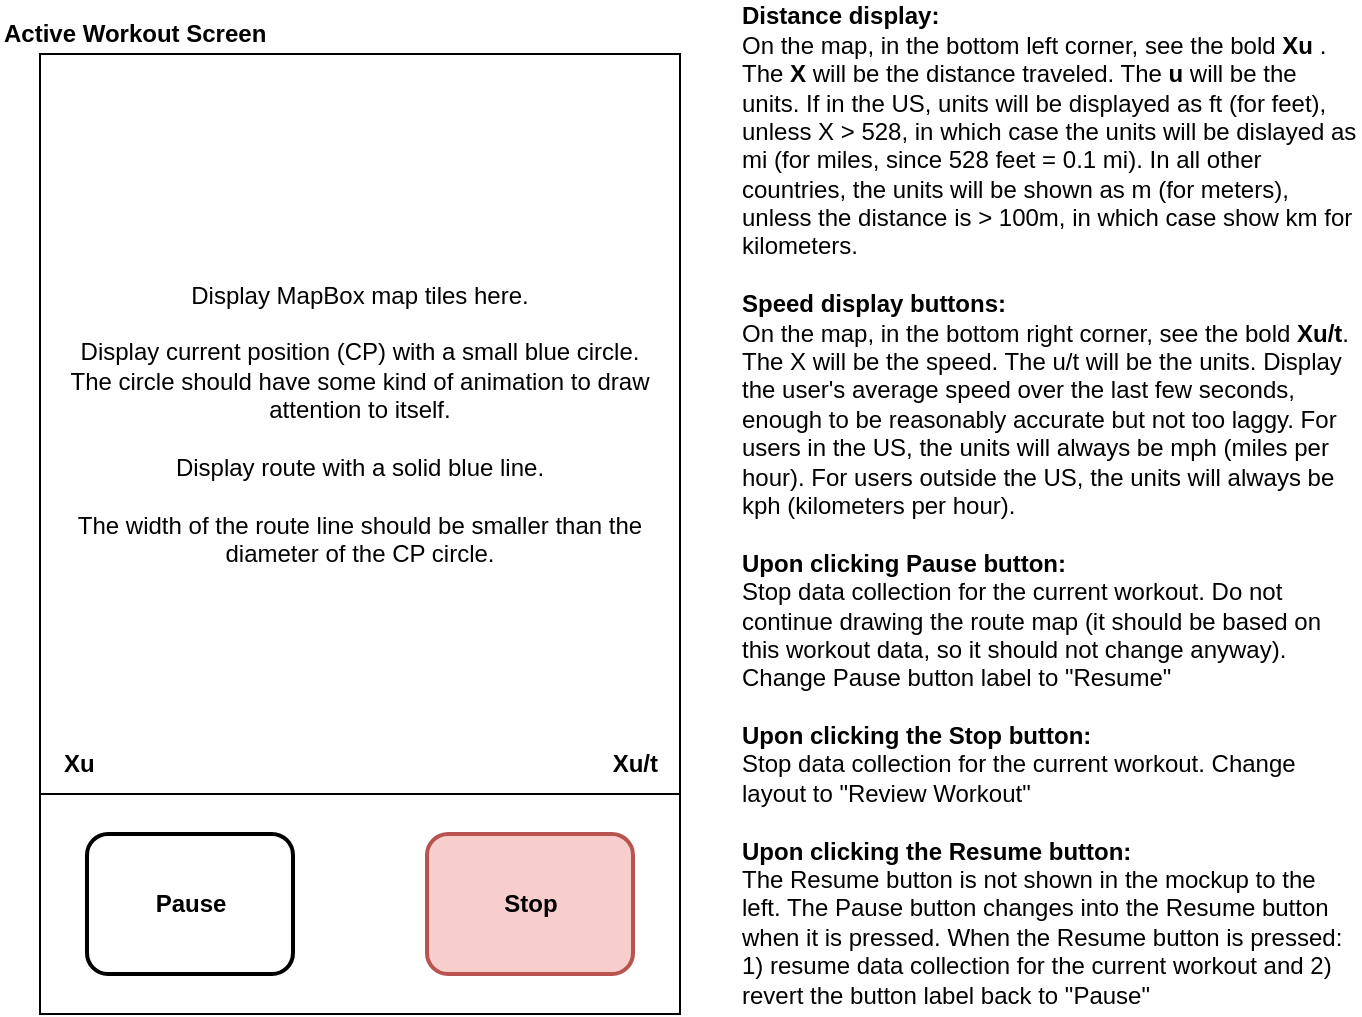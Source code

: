 <mxfile version="10.6.3" type="device"><diagram id="5ZSwUZe2h14IbzBW33Q6" name="Page-1"><mxGraphModel dx="1074" dy="647" grid="1" gridSize="10" guides="1" tooltips="1" connect="1" arrows="1" fold="1" page="1" pageScale="1" pageWidth="850" pageHeight="1100" math="0" shadow="0"><root><mxCell id="0"/><mxCell id="1" parent="0"/><mxCell id="QemB1b2rjAL-UP7p5rED-8" value="Active Workout Screen" style="text;html=1;strokeColor=none;fillColor=none;align=left;verticalAlign=middle;whiteSpace=wrap;rounded=0;fontStyle=1" vertex="1" parent="1"><mxGeometry x="20" y="20" width="230" height="20" as="geometry"/></mxCell><mxCell id="QemB1b2rjAL-UP7p5rED-9" value="" style="rounded=0;whiteSpace=wrap;html=1;" vertex="1" parent="1"><mxGeometry x="40" y="40" width="320" height="480" as="geometry"/></mxCell><mxCell id="QemB1b2rjAL-UP7p5rED-10" value="Display MapBox map tiles here.&lt;br&gt;&lt;br&gt;Display current position (CP) with a small blue circle. The circle should have some kind of animation to draw attention to itself.&lt;br&gt;&lt;br&gt;Display route with a solid blue line.&lt;br&gt;&lt;br&gt;The width of the route line should be smaller than the diameter of the CP circle.&lt;br&gt;" style="rounded=0;whiteSpace=wrap;html=1;spacingLeft=10;spacingRight=10;" vertex="1" parent="1"><mxGeometry x="40" y="40" width="320" height="370" as="geometry"/></mxCell><mxCell id="QemB1b2rjAL-UP7p5rED-16" value="Stop" style="rounded=1;whiteSpace=wrap;html=1;strokeWidth=2;perimeterSpacing=0;fillColor=#f8cecc;strokeColor=#b85450;fontStyle=1" vertex="1" parent="1"><mxGeometry x="233.5" y="430" width="103" height="70" as="geometry"/></mxCell><mxCell id="QemB1b2rjAL-UP7p5rED-17" value="&lt;div style=&quot;text-align: left&quot;&gt;&lt;b&gt;Distance display:&lt;/b&gt;&lt;/div&gt;&lt;div style=&quot;text-align: left&quot;&gt;On the map, in the bottom left corner, see the bold &lt;b&gt;Xu&lt;/b&gt;&amp;nbsp;. The &lt;b&gt;X&lt;/b&gt; will be the distance traveled. The &lt;b&gt;u&lt;/b&gt; will be the units. If in the US, units will be displayed as ft (for feet), unless X &amp;gt; 528, in which case the units will be dislayed as mi (for miles, since 528 feet = 0.1 mi). In all other countries, the units will be shown as m (for meters), unless the distance is &amp;gt; 100m, in which case show km for kilometers.&lt;/div&gt;&lt;div style=&quot;text-align: left&quot;&gt;&lt;br&gt;&lt;/div&gt;&lt;div style=&quot;text-align: left&quot;&gt;&lt;b&gt;Speed display buttons:&lt;/b&gt;&lt;/div&gt;&lt;div style=&quot;text-align: left&quot;&gt;On the map, in the bottom right corner, see the bold &lt;b&gt;Xu/t&lt;/b&gt;. The X will be the speed. The u/t will be the units. Display the user's average speed over the last few seconds, enough to be reasonably accurate but not too laggy. For users in the US, the units will always be mph (miles per hour). For users outside the US, the units will always be kph (kilometers per hour).&lt;/div&gt;&lt;div style=&quot;text-align: left&quot;&gt;&lt;br&gt;&lt;/div&gt;&lt;div style=&quot;text-align: left&quot;&gt;&lt;b&gt;Upon clicking Pause button:&lt;/b&gt;&lt;/div&gt;&lt;div style=&quot;text-align: left&quot;&gt;Stop data collection for the current workout. Do not continue drawing the route map (it should be based on this workout data, so it should not change anyway).&lt;/div&gt;&lt;div style=&quot;text-align: left&quot;&gt;Change Pause button label to &quot;Resume&quot;&lt;/div&gt;&lt;div style=&quot;text-align: left&quot;&gt;&lt;br&gt;&lt;/div&gt;&lt;div style=&quot;text-align: left&quot;&gt;&lt;b&gt;Upon clicking the Stop button:&lt;/b&gt;&lt;/div&gt;&lt;div style=&quot;text-align: left&quot;&gt;Stop data collection for the current workout. Change layout to &quot;Review Workout&quot;&lt;/div&gt;&lt;div style=&quot;text-align: left&quot;&gt;&lt;br&gt;&lt;/div&gt;&lt;div style=&quot;text-align: left&quot;&gt;&lt;b&gt;Upon clicking the Resume button:&lt;/b&gt;&lt;/div&gt;&lt;div style=&quot;text-align: left&quot;&gt;The Resume button is not shown in the mockup to the left. The Pause button changes into the Resume button when it is pressed.&amp;nbsp;&lt;span&gt;When the Resume button is pressed: 1) resume data collection for the current workout and 2) revert the button label back to &quot;Pause&quot;&lt;/span&gt;&lt;/div&gt;" style="text;html=1;strokeColor=none;fillColor=none;align=center;verticalAlign=bottom;whiteSpace=wrap;rounded=0;" vertex="1" parent="1"><mxGeometry x="390" y="250" width="310" height="270" as="geometry"/></mxCell><mxCell id="QemB1b2rjAL-UP7p5rED-18" value="Pause" style="rounded=1;whiteSpace=wrap;html=1;strokeWidth=2;perimeterSpacing=0;fontStyle=1" vertex="1" parent="1"><mxGeometry x="63.5" y="430" width="103" height="70" as="geometry"/></mxCell><mxCell id="QemB1b2rjAL-UP7p5rED-19" value="&lt;div style=&quot;text-align: left&quot;&gt;&lt;span&gt;&lt;b&gt;Xu&lt;/b&gt;&lt;/span&gt;&lt;/div&gt;" style="text;html=1;strokeColor=none;fillColor=none;align=left;verticalAlign=middle;whiteSpace=wrap;rounded=0;" vertex="1" parent="1"><mxGeometry x="50" y="385" width="110" height="20" as="geometry"/></mxCell><mxCell id="QemB1b2rjAL-UP7p5rED-20" value="&lt;div style=&quot;text-align: left&quot;&gt;&lt;span&gt;&lt;b&gt;Xu/t&lt;/b&gt;&lt;/span&gt;&lt;/div&gt;" style="text;html=1;strokeColor=none;fillColor=none;align=right;verticalAlign=middle;whiteSpace=wrap;rounded=0;" vertex="1" parent="1"><mxGeometry x="241" y="385" width="110" height="20" as="geometry"/></mxCell></root></mxGraphModel></diagram></mxfile>